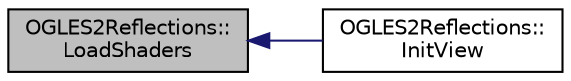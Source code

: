 digraph "OGLES2Reflections::LoadShaders"
{
  edge [fontname="Helvetica",fontsize="10",labelfontname="Helvetica",labelfontsize="10"];
  node [fontname="Helvetica",fontsize="10",shape=record];
  rankdir="LR";
  Node1 [label="OGLES2Reflections::\lLoadShaders",height=0.2,width=0.4,color="black", fillcolor="grey75", style="filled", fontcolor="black"];
  Node1 -> Node2 [dir="back",color="midnightblue",fontsize="10",style="solid",fontname="Helvetica"];
  Node2 [label="OGLES2Reflections::\lInitView",height=0.2,width=0.4,color="black", fillcolor="white", style="filled",URL="$class_o_g_l_e_s2_reflections.html#a2edde4ea3f5fb9e19f235ce1a4504382"];
}
